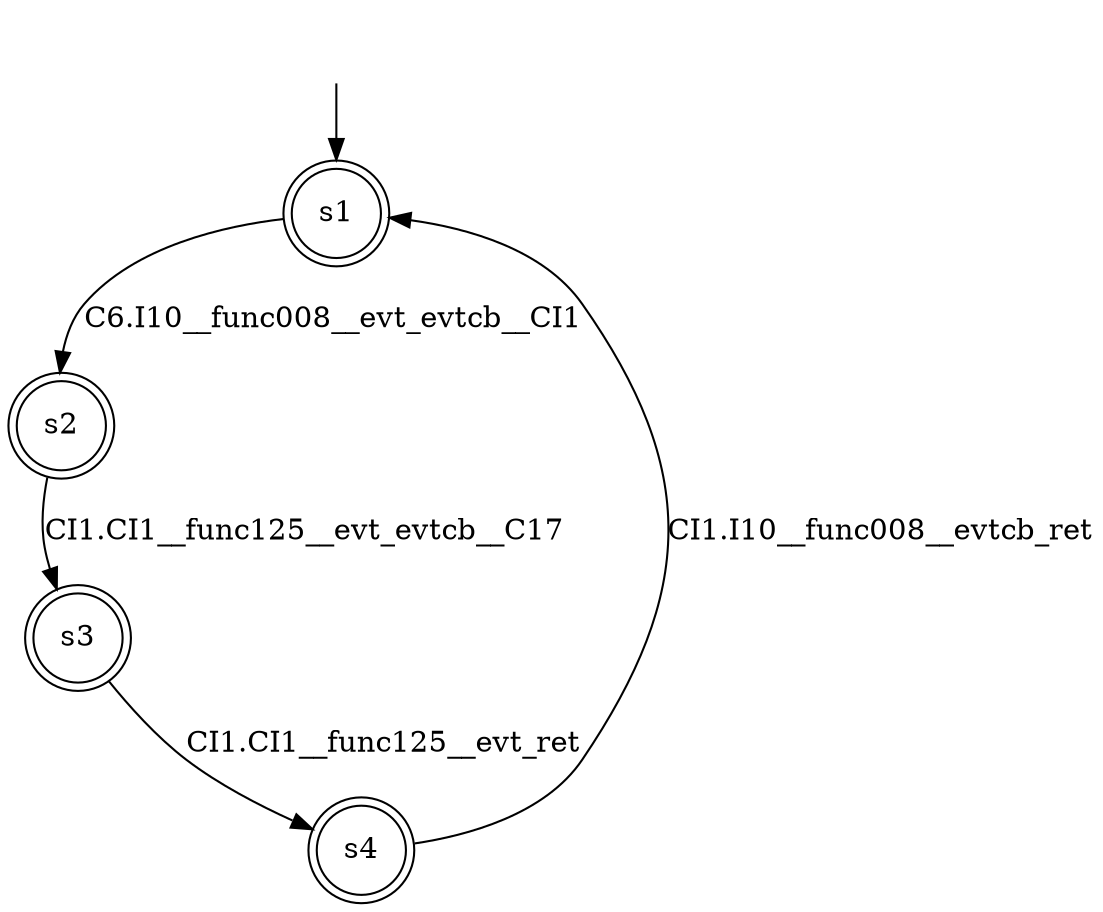 digraph automaton {
	1 [label=<s1> shape="doublecircle"];
	2 [label=<s2> shape="doublecircle"];
	3 [label=<s3> shape="doublecircle"];
	4 [label=<s4> shape="doublecircle"];
	__init1 [label=<> shape="none"];
	__init1 -> 1;
	1 -> 2 [label=<C6.I10__func008__evt_evtcb__CI1> id="1-0-2"];
	2 -> 3 [label=<CI1.CI1__func125__evt_evtcb__C17> id="2-0-3"];
	3 -> 4 [label=<CI1.CI1__func125__evt_ret> id="3-0-4"];
	4 -> 1 [label=<CI1.I10__func008__evtcb_ret> id="4-0-1"];
}
